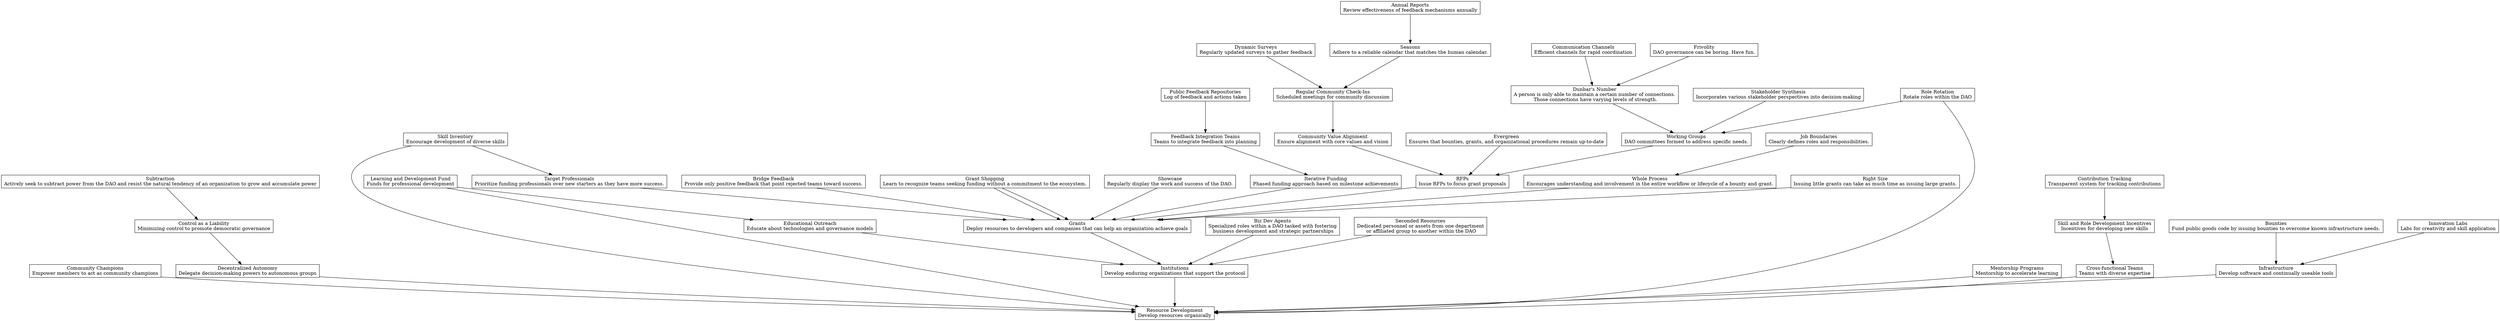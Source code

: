 digraph "" {
	graph [nodesep=0.6,
		rankdir=TB,
		ranksep=1.2
	];
	node [label="\N",
		shape=box
	];
	"Resource Development"	[label="Resource Development\nDevelop resources organically"];
	"Community Champions"	[label="Community Champions\nEmpower members to act as community champions"];
	"Community Champions" -> "Resource Development";
	"Decentralized Autonomy"	[label="Decentralized Autonomy\nDelegate decision-making powers to autonomous groups"];
	"Decentralized Autonomy" -> "Resource Development";
	"Skill Inventory"	[label="Skill Inventory\nEncourage development of diverse skills"];
	"Skill Inventory" -> "Resource Development";
	"Target Professionals"	[label="Target Professionals\nPrioritize funding professionals over new starters as they have more success.\n"];
	"Skill Inventory" -> "Target Professionals";
	"Mentorship Programs"	[label="Mentorship Programs\nMentorship to accelerate learning"];
	"Mentorship Programs" -> "Resource Development";
	"Role Rotation"	[label="Role Rotation\nRotate roles within the DAO"];
	"Role Rotation" -> "Resource Development";
	"Working Groups"	[label="Working Groups\nDAO committees formed to address specific needs."];
	"Role Rotation" -> "Working Groups";
	"Cross-functional Teams"	[label="Cross-functional Teams\nTeams with diverse expertise"];
	"Cross-functional Teams" -> "Resource Development";
	"Learning and Development Fund"	[label="Learning and Development Fund\nFunds for professional development"];
	"Learning and Development Fund" -> "Resource Development";
	"Educational Outreach"	[label="Educational Outreach\nEducate about technologies and governance models"];
	"Learning and Development Fund" -> "Educational Outreach";
	Infrastructure	[label="Infrastructure\nDevelop software and continually useable tools"];
	Infrastructure -> "Resource Development";
	Institutions	[label="Institutions\nDevelop enduring organizations that support the protocol"];
	Institutions -> "Resource Development";
	"Educational Outreach" -> Institutions;
	Grants	[label="Grants\nDeploy resources to developers and companies that can help an organization achieve goals"];
	Grants -> Institutions;
	"Biz Dev Agents"	[label="Biz Dev Agents\nSpecialized roles within a DAO tasked with fostering\n business development and strategic partnerships"];
	"Biz Dev Agents" -> Institutions;
	"Seconded Resources"	[label="Seconded Resources\nDedicated personnel or assets from one department\n or affiliated group to another within the DAO"];
	"Seconded Resources" -> Institutions;
	"Iterative Funding"	[label="Iterative Funding\nPhased funding approach based on milestone achievements"];
	"Iterative Funding" -> Grants;
	RFPs	[label="RFPs\nIssue RFPs to focus grant proposals"];
	RFPs -> Grants;
	"Whole Process"	[label="Whole Process\nEncourages understanding and involvement in the entire workflow or lifecycle of a bounty and grant."];
	"Whole Process" -> Grants;
	"Right Size"	[label="Right Size\nIssuing little grants can take as much time as issuing large grants.\n"];
	"Right Size" -> Grants;
	"Bridge Feedback"	[label="Bridge Feedback\nProvide only positive feedback that point rejected teams toward success.\n"];
	"Bridge Feedback" -> Grants;
	"Target Professionals" -> Grants;
	"Grant Shopping"	[label="Grant Shopping\nLearn to recognize teams seeking funding without a commitment to the ecosystem.\n"];
	"Grant Shopping" -> Grants;
	"Grant Shopping" -> Grants;
	Showcase	[label="Showcase\nRegularly display the work and success of the DAO.\n"];
	Showcase -> Grants;
	"Job Boundaries"	[label="Job Boundaries\nClearly defines roles and responsibilities."];
	"Job Boundaries" -> "Whole Process";
	"Community Value Alignment"	[label="Community Value Alignment\nEnsure alignment with core values and vision"];
	"Community Value Alignment" -> RFPs;
	Evergreen	[label="Evergreen\nEnsures that bounties, grants, and organizational procedures remain up-to-date"];
	Evergreen -> RFPs;
	"Working Groups" -> RFPs;
	"Stakeholder Synthesis"	[label="Stakeholder Synthesis\nIncorporates various stakeholder perspectives into decision-making"];
	"Stakeholder Synthesis" -> "Working Groups";
	"Dunbar's Number"	[label="Dunbar's Number\nA person is only able to maintain a certain number of connections.\n Those connections have varying levels of strength."];
	"Dunbar's Number" -> "Working Groups";
	"Communication Channels"	[label="Communication Channels\nEfficient channels for rapid coordination"];
	"Communication Channels" -> "Dunbar's Number";
	Frivolity	[label="Frivolity\nDAO governance can be boring. Have fun.\n"];
	Frivolity -> "Dunbar's Number";
	"Regular Community Check-Ins"	[label="Regular Community Check-Ins\nScheduled meetings for community discussion"];
	"Regular Community Check-Ins" -> "Community Value Alignment";
	"Dynamic Surveys"	[label="Dynamic Surveys\nRegularly updated surveys to gather feedback"];
	"Dynamic Surveys" -> "Regular Community Check-Ins";
	Seasons	[label="Seasons\nAdhere to a reliable calendar that matches the human calendar.\n"];
	Seasons -> "Regular Community Check-Ins";
	"Annual Reports"	[label="Annual Reports\nReview effectiveness of feedback mechanisms annually"];
	"Annual Reports" -> Seasons;
	"Feedback Integration Teams"	[label="Feedback Integration Teams\nTeams to integrate feedback into planning"];
	"Feedback Integration Teams" -> "Iterative Funding";
	"Public Feedback Repositories"	[label="Public Feedback Repositories\nLog of feedback and actions taken"];
	"Public Feedback Repositories" -> "Feedback Integration Teams";
	"Innovation Labs"	[label="Innovation Labs\nLabs for creativity and skill application"];
	"Innovation Labs" -> Infrastructure;
	Bounties	[label="Bounties\nFund public goods code by issuing bounties to overcome known infrastructure needs."];
	Bounties -> Infrastructure;
	"Skill and Role Development Incentives"	[label="Skill and Role Development Incentives\nIncentives for developing new skills"];
	"Skill and Role Development Incentives" -> "Cross-functional Teams";
	"Contribution Tracking"	[label="Contribution Tracking\nTransparent system for tracking contributions"];
	"Contribution Tracking" -> "Skill and Role Development Incentives";
	"Control as a Liability"	[label="Control as a Liability\nMinimizing control to promote democratic governance"];
	"Control as a Liability" -> "Decentralized Autonomy";
	Subtraction	[label="Subtraction\nActively seek to subtract power from the DAO and resist the natural tendency of an organization to grow and accumulate \
power"];
	Subtraction -> "Control as a Liability";
}
